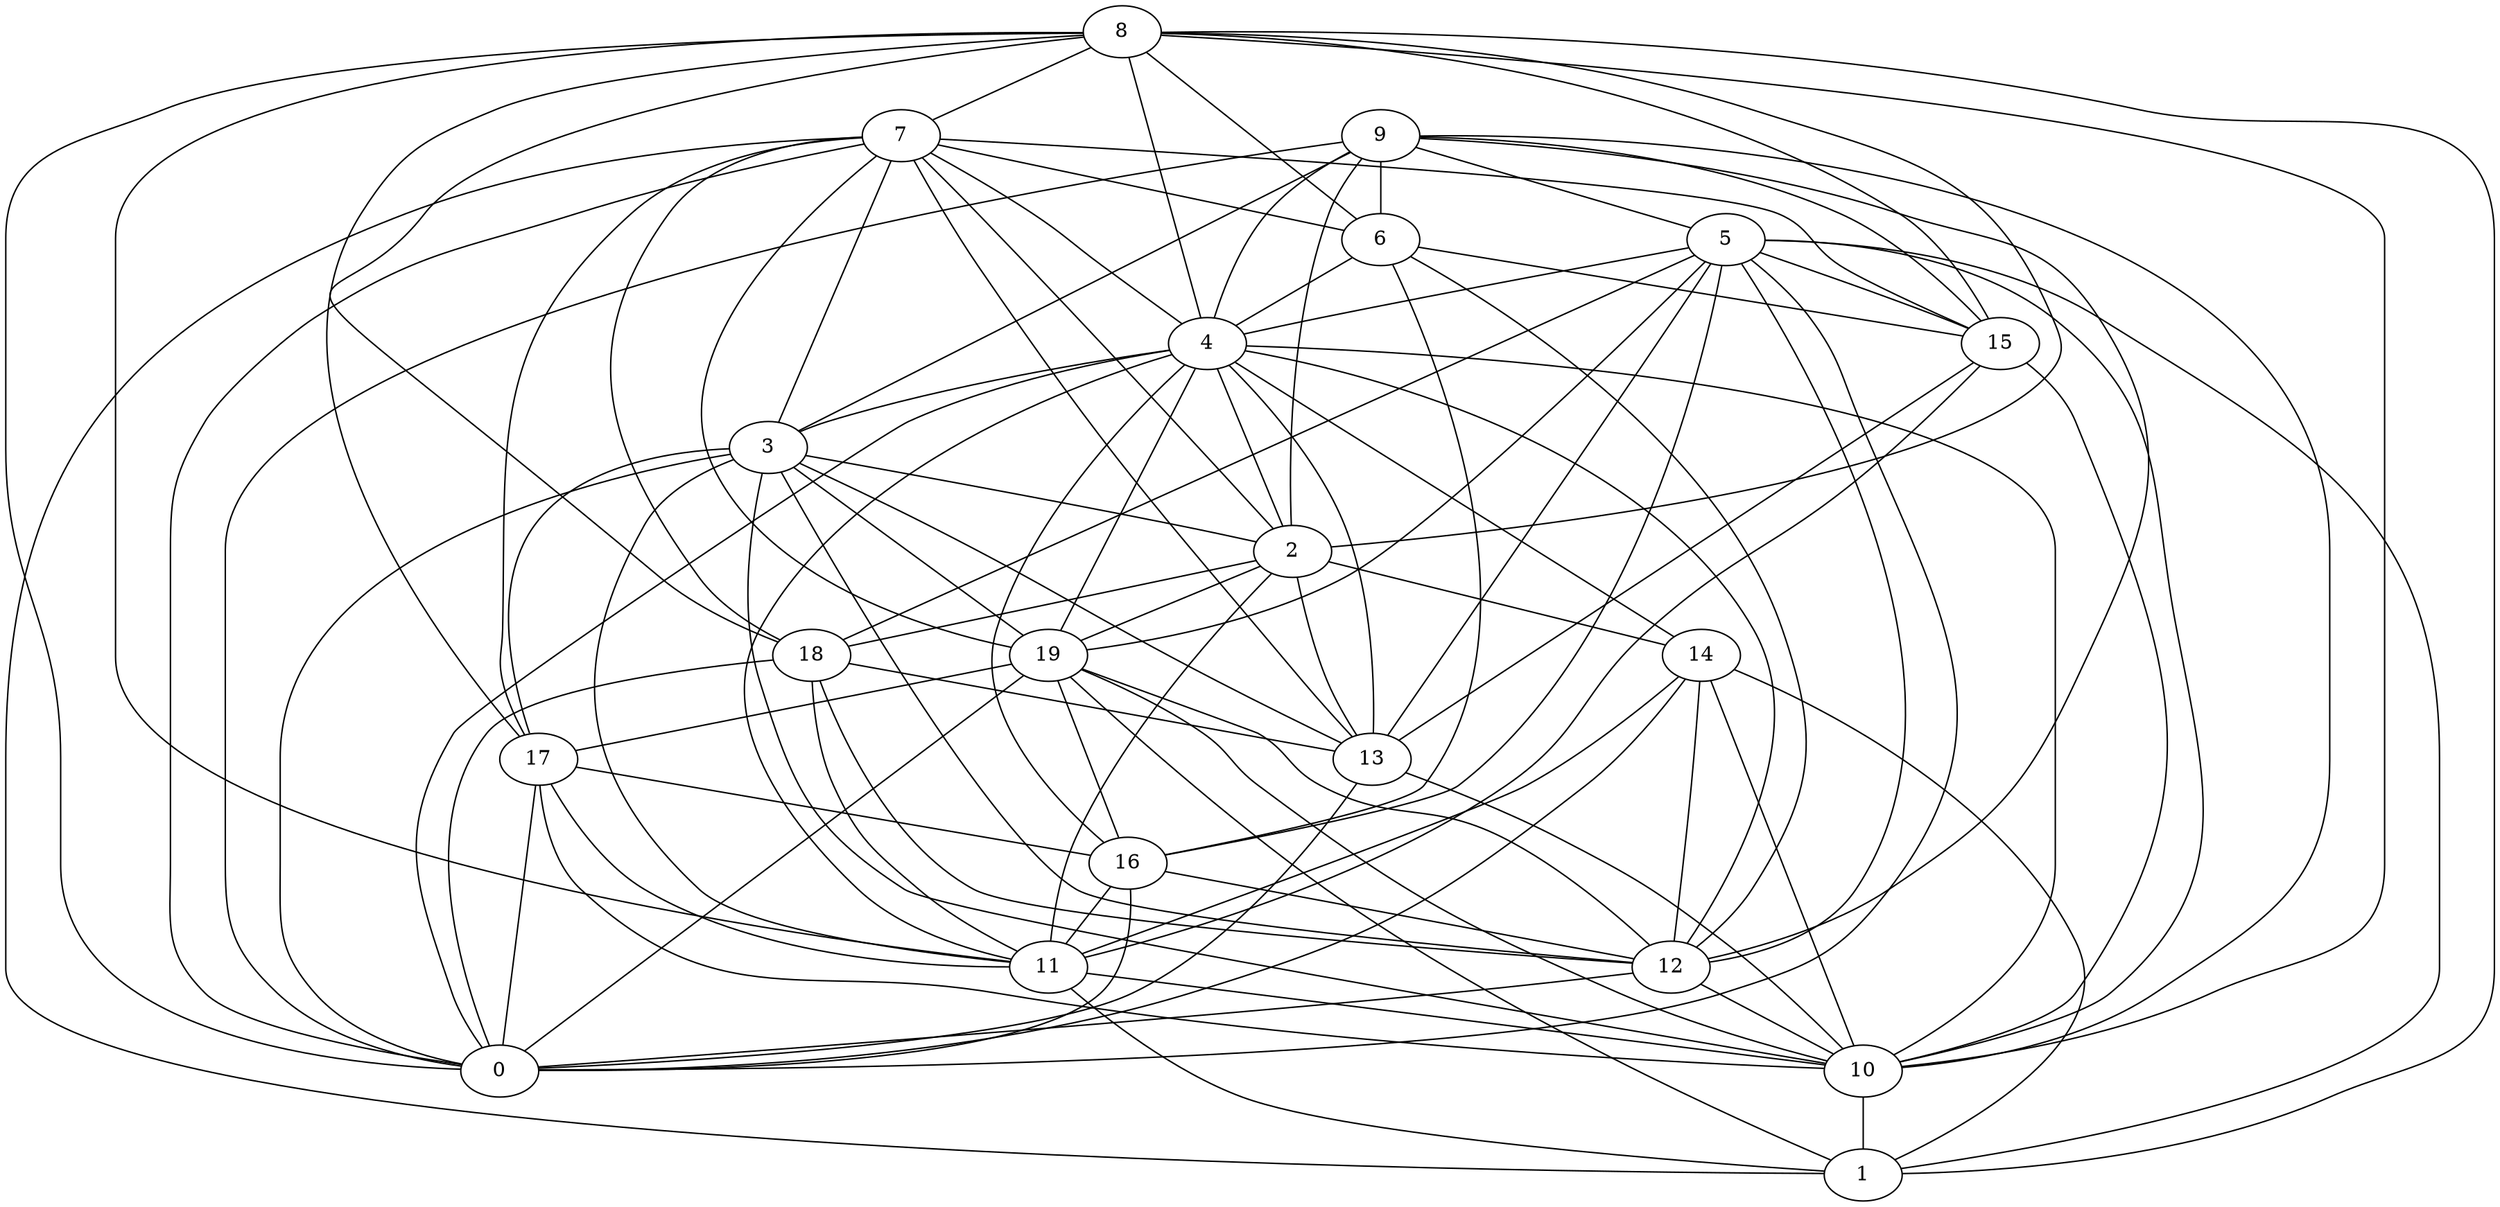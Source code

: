digraph GG_graph {

subgraph G_graph {
edge [color = black]
"14" -> "0" [dir = none]
"14" -> "11" [dir = none]
"14" -> "1" [dir = none]
"10" -> "1" [dir = none]
"8" -> "6" [dir = none]
"8" -> "18" [dir = none]
"8" -> "0" [dir = none]
"8" -> "10" [dir = none]
"8" -> "15" [dir = none]
"8" -> "7" [dir = none]
"8" -> "17" [dir = none]
"8" -> "2" [dir = none]
"8" -> "4" [dir = none]
"5" -> "19" [dir = none]
"5" -> "10" [dir = none]
"5" -> "15" [dir = none]
"3" -> "2" [dir = none]
"3" -> "17" [dir = none]
"3" -> "13" [dir = none]
"3" -> "11" [dir = none]
"3" -> "12" [dir = none]
"18" -> "11" [dir = none]
"11" -> "10" [dir = none]
"9" -> "6" [dir = none]
"9" -> "10" [dir = none]
"9" -> "15" [dir = none]
"9" -> "12" [dir = none]
"15" -> "13" [dir = none]
"15" -> "11" [dir = none]
"13" -> "10" [dir = none]
"17" -> "0" [dir = none]
"17" -> "16" [dir = none]
"17" -> "11" [dir = none]
"7" -> "4" [dir = none]
"7" -> "19" [dir = none]
"7" -> "2" [dir = none]
"7" -> "6" [dir = none]
"7" -> "3" [dir = none]
"7" -> "1" [dir = none]
"7" -> "13" [dir = none]
"7" -> "0" [dir = none]
"12" -> "10" [dir = none]
"2" -> "18" [dir = none]
"2" -> "14" [dir = none]
"4" -> "2" [dir = none]
"4" -> "16" [dir = none]
"4" -> "3" [dir = none]
"4" -> "10" [dir = none]
"4" -> "14" [dir = none]
"19" -> "16" [dir = none]
"19" -> "1" [dir = none]
"19" -> "12" [dir = none]
"19" -> "0" [dir = none]
"19" -> "17" [dir = none]
"6" -> "15" [dir = none]
"6" -> "12" [dir = none]
"6" -> "4" [dir = none]
"5" -> "18" [dir = none]
"3" -> "0" [dir = none]
"2" -> "13" [dir = none]
"8" -> "11" [dir = none]
"17" -> "10" [dir = none]
"2" -> "11" [dir = none]
"4" -> "0" [dir = none]
"14" -> "12" [dir = none]
"13" -> "0" [dir = none]
"9" -> "3" [dir = none]
"9" -> "0" [dir = none]
"14" -> "10" [dir = none]
"18" -> "0" [dir = none]
"6" -> "16" [dir = none]
"11" -> "1" [dir = none]
"4" -> "13" [dir = none]
"2" -> "19" [dir = none]
"5" -> "16" [dir = none]
"4" -> "19" [dir = none]
"9" -> "5" [dir = none]
"3" -> "10" [dir = none]
"7" -> "15" [dir = none]
"5" -> "13" [dir = none]
"5" -> "4" [dir = none]
"16" -> "0" [dir = none]
"5" -> "0" [dir = none]
"16" -> "12" [dir = none]
"9" -> "4" [dir = none]
"18" -> "13" [dir = none]
"8" -> "1" [dir = none]
"16" -> "11" [dir = none]
"19" -> "10" [dir = none]
"5" -> "12" [dir = none]
"18" -> "12" [dir = none]
"7" -> "18" [dir = none]
"4" -> "11" [dir = none]
"4" -> "12" [dir = none]
"5" -> "1" [dir = none]
"3" -> "19" [dir = none]
"12" -> "0" [dir = none]
"9" -> "2" [dir = none]
"7" -> "17" [dir = none]
"15" -> "10" [dir = none]
}

}
